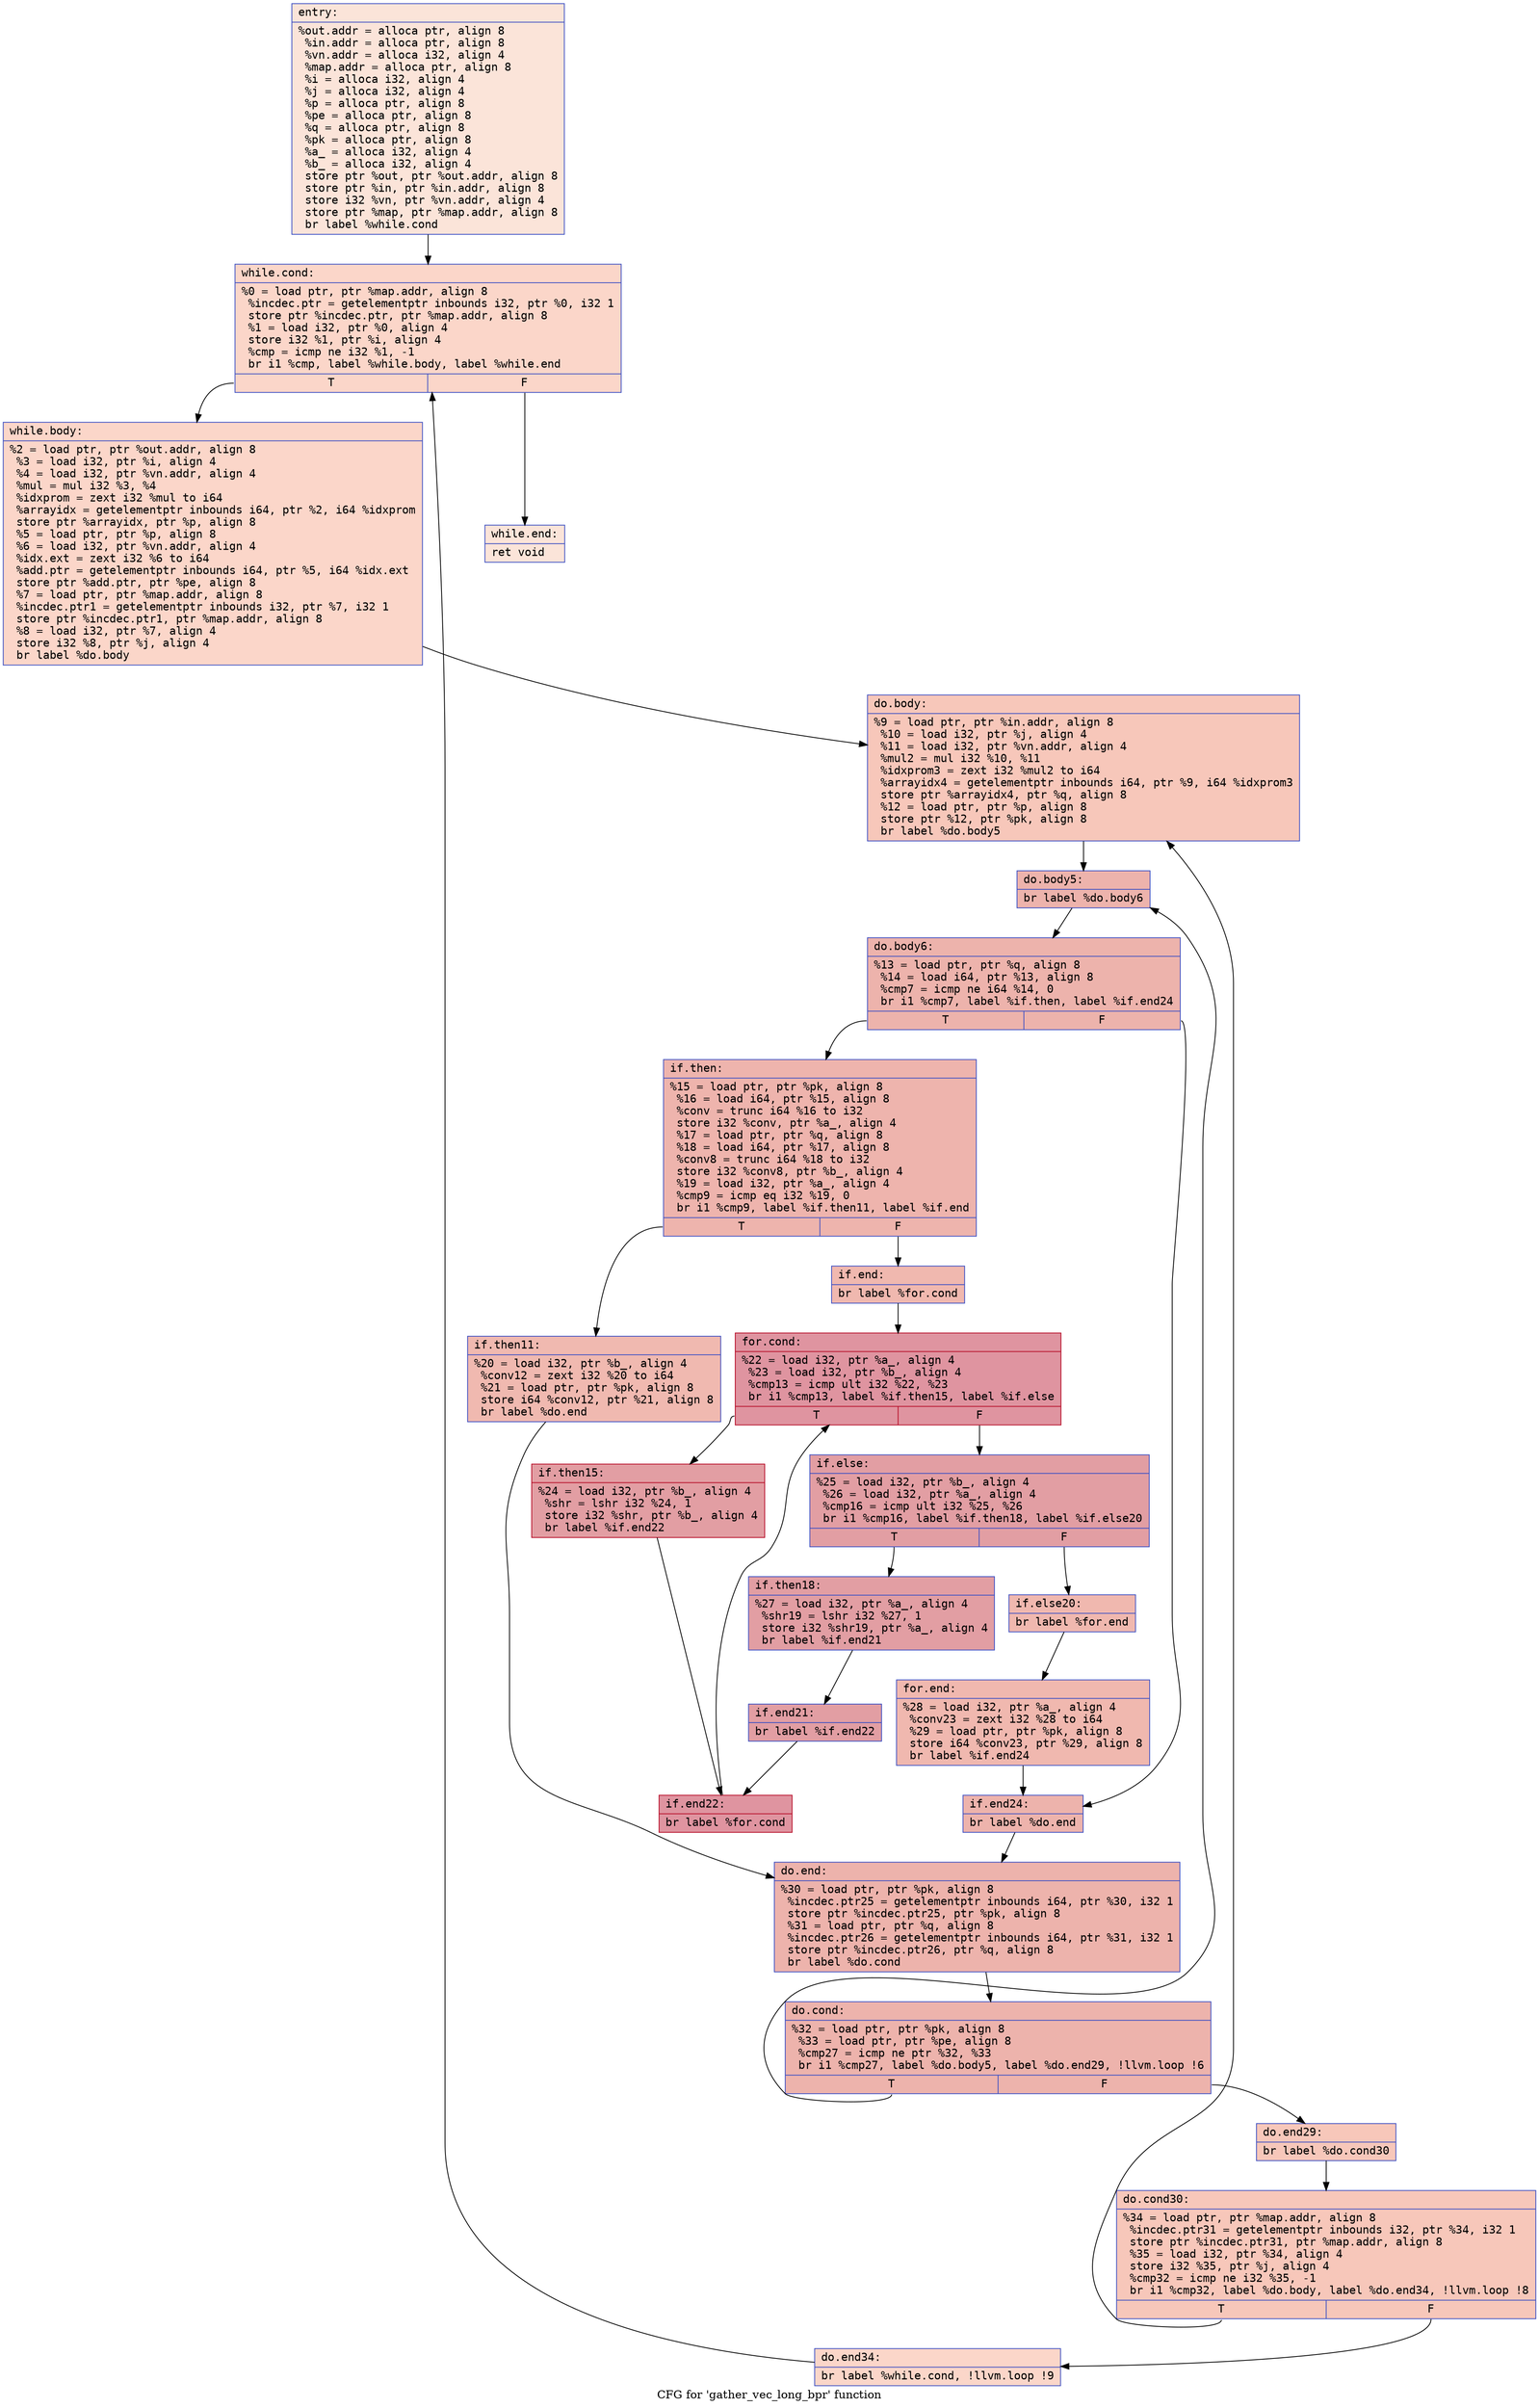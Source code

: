 digraph "CFG for 'gather_vec_long_bpr' function" {
	label="CFG for 'gather_vec_long_bpr' function";

	Node0x55e011d65f70 [shape=record,color="#3d50c3ff", style=filled, fillcolor="#f5c1a970" fontname="Courier",label="{entry:\l|  %out.addr = alloca ptr, align 8\l  %in.addr = alloca ptr, align 8\l  %vn.addr = alloca i32, align 4\l  %map.addr = alloca ptr, align 8\l  %i = alloca i32, align 4\l  %j = alloca i32, align 4\l  %p = alloca ptr, align 8\l  %pe = alloca ptr, align 8\l  %q = alloca ptr, align 8\l  %pk = alloca ptr, align 8\l  %a_ = alloca i32, align 4\l  %b_ = alloca i32, align 4\l  store ptr %out, ptr %out.addr, align 8\l  store ptr %in, ptr %in.addr, align 8\l  store i32 %vn, ptr %vn.addr, align 4\l  store ptr %map, ptr %map.addr, align 8\l  br label %while.cond\l}"];
	Node0x55e011d65f70 -> Node0x55e011d669c0[tooltip="entry -> while.cond\nProbability 100.00%" ];
	Node0x55e011d669c0 [shape=record,color="#3d50c3ff", style=filled, fillcolor="#f6a38570" fontname="Courier",label="{while.cond:\l|  %0 = load ptr, ptr %map.addr, align 8\l  %incdec.ptr = getelementptr inbounds i32, ptr %0, i32 1\l  store ptr %incdec.ptr, ptr %map.addr, align 8\l  %1 = load i32, ptr %0, align 4\l  store i32 %1, ptr %i, align 4\l  %cmp = icmp ne i32 %1, -1\l  br i1 %cmp, label %while.body, label %while.end\l|{<s0>T|<s1>F}}"];
	Node0x55e011d669c0:s0 -> Node0x55e011d66e70[tooltip="while.cond -> while.body\nProbability 96.88%" ];
	Node0x55e011d669c0:s1 -> Node0x55e011d66ef0[tooltip="while.cond -> while.end\nProbability 3.12%" ];
	Node0x55e011d66e70 [shape=record,color="#3d50c3ff", style=filled, fillcolor="#f6a38570" fontname="Courier",label="{while.body:\l|  %2 = load ptr, ptr %out.addr, align 8\l  %3 = load i32, ptr %i, align 4\l  %4 = load i32, ptr %vn.addr, align 4\l  %mul = mul i32 %3, %4\l  %idxprom = zext i32 %mul to i64\l  %arrayidx = getelementptr inbounds i64, ptr %2, i64 %idxprom\l  store ptr %arrayidx, ptr %p, align 8\l  %5 = load ptr, ptr %p, align 8\l  %6 = load i32, ptr %vn.addr, align 4\l  %idx.ext = zext i32 %6 to i64\l  %add.ptr = getelementptr inbounds i64, ptr %5, i64 %idx.ext\l  store ptr %add.ptr, ptr %pe, align 8\l  %7 = load ptr, ptr %map.addr, align 8\l  %incdec.ptr1 = getelementptr inbounds i32, ptr %7, i32 1\l  store ptr %incdec.ptr1, ptr %map.addr, align 8\l  %8 = load i32, ptr %7, align 4\l  store i32 %8, ptr %j, align 4\l  br label %do.body\l}"];
	Node0x55e011d66e70 -> Node0x55e011d67bd0[tooltip="while.body -> do.body\nProbability 100.00%" ];
	Node0x55e011d67bd0 [shape=record,color="#3d50c3ff", style=filled, fillcolor="#ec7f6370" fontname="Courier",label="{do.body:\l|  %9 = load ptr, ptr %in.addr, align 8\l  %10 = load i32, ptr %j, align 4\l  %11 = load i32, ptr %vn.addr, align 4\l  %mul2 = mul i32 %10, %11\l  %idxprom3 = zext i32 %mul2 to i64\l  %arrayidx4 = getelementptr inbounds i64, ptr %9, i64 %idxprom3\l  store ptr %arrayidx4, ptr %q, align 8\l  %12 = load ptr, ptr %p, align 8\l  store ptr %12, ptr %pk, align 8\l  br label %do.body5\l}"];
	Node0x55e011d67bd0 -> Node0x55e011d68210[tooltip="do.body -> do.body5\nProbability 100.00%" ];
	Node0x55e011d68210 [shape=record,color="#3d50c3ff", style=filled, fillcolor="#d6524470" fontname="Courier",label="{do.body5:\l|  br label %do.body6\l}"];
	Node0x55e011d68210 -> Node0x55e011d68300[tooltip="do.body5 -> do.body6\nProbability 100.00%" ];
	Node0x55e011d68300 [shape=record,color="#3d50c3ff", style=filled, fillcolor="#d6524470" fontname="Courier",label="{do.body6:\l|  %13 = load ptr, ptr %q, align 8\l  %14 = load i64, ptr %13, align 8\l  %cmp7 = icmp ne i64 %14, 0\l  br i1 %cmp7, label %if.then, label %if.end24\l|{<s0>T|<s1>F}}"];
	Node0x55e011d68300:s0 -> Node0x55e011d685a0[tooltip="do.body6 -> if.then\nProbability 62.50%" ];
	Node0x55e011d68300:s1 -> Node0x55e011d68610[tooltip="do.body6 -> if.end24\nProbability 37.50%" ];
	Node0x55e011d685a0 [shape=record,color="#3d50c3ff", style=filled, fillcolor="#d8564670" fontname="Courier",label="{if.then:\l|  %15 = load ptr, ptr %pk, align 8\l  %16 = load i64, ptr %15, align 8\l  %conv = trunc i64 %16 to i32\l  store i32 %conv, ptr %a_, align 4\l  %17 = load ptr, ptr %q, align 8\l  %18 = load i64, ptr %17, align 8\l  %conv8 = trunc i64 %18 to i32\l  store i32 %conv8, ptr %b_, align 4\l  %19 = load i32, ptr %a_, align 4\l  %cmp9 = icmp eq i32 %19, 0\l  br i1 %cmp9, label %if.then11, label %if.end\l|{<s0>T|<s1>F}}"];
	Node0x55e011d685a0:s0 -> Node0x55e011d68cd0[tooltip="if.then -> if.then11\nProbability 37.50%" ];
	Node0x55e011d685a0:s1 -> Node0x55e011d68d50[tooltip="if.then -> if.end\nProbability 62.50%" ];
	Node0x55e011d68cd0 [shape=record,color="#3d50c3ff", style=filled, fillcolor="#de614d70" fontname="Courier",label="{if.then11:\l|  %20 = load i32, ptr %b_, align 4\l  %conv12 = zext i32 %20 to i64\l  %21 = load ptr, ptr %pk, align 8\l  store i64 %conv12, ptr %21, align 8\l  br label %do.end\l}"];
	Node0x55e011d68cd0 -> Node0x55e011d690a0[tooltip="if.then11 -> do.end\nProbability 100.00%" ];
	Node0x55e011d68d50 [shape=record,color="#3d50c3ff", style=filled, fillcolor="#dc5d4a70" fontname="Courier",label="{if.end:\l|  br label %for.cond\l}"];
	Node0x55e011d68d50 -> Node0x55e011d69180[tooltip="if.end -> for.cond\nProbability 100.00%" ];
	Node0x55e011d69180 [shape=record,color="#b70d28ff", style=filled, fillcolor="#b70d2870" fontname="Courier",label="{for.cond:\l|  %22 = load i32, ptr %a_, align 4\l  %23 = load i32, ptr %b_, align 4\l  %cmp13 = icmp ult i32 %22, %23\l  br i1 %cmp13, label %if.then15, label %if.else\l|{<s0>T|<s1>F}}"];
	Node0x55e011d69180:s0 -> Node0x55e011d69420[tooltip="for.cond -> if.then15\nProbability 50.00%" ];
	Node0x55e011d69180:s1 -> Node0x55e011d694a0[tooltip="for.cond -> if.else\nProbability 50.00%" ];
	Node0x55e011d69420 [shape=record,color="#b70d28ff", style=filled, fillcolor="#be242e70" fontname="Courier",label="{if.then15:\l|  %24 = load i32, ptr %b_, align 4\l  %shr = lshr i32 %24, 1\l  store i32 %shr, ptr %b_, align 4\l  br label %if.end22\l}"];
	Node0x55e011d69420 -> Node0x55e011d67450[tooltip="if.then15 -> if.end22\nProbability 100.00%" ];
	Node0x55e011d694a0 [shape=record,color="#3d50c3ff", style=filled, fillcolor="#be242e70" fontname="Courier",label="{if.else:\l|  %25 = load i32, ptr %b_, align 4\l  %26 = load i32, ptr %a_, align 4\l  %cmp16 = icmp ult i32 %25, %26\l  br i1 %cmp16, label %if.then18, label %if.else20\l|{<s0>T|<s1>F}}"];
	Node0x55e011d694a0:s0 -> Node0x55e011d69d10[tooltip="if.else -> if.then18\nProbability 96.88%" ];
	Node0x55e011d694a0:s1 -> Node0x55e011d69d60[tooltip="if.else -> if.else20\nProbability 3.12%" ];
	Node0x55e011d69d10 [shape=record,color="#3d50c3ff", style=filled, fillcolor="#be242e70" fontname="Courier",label="{if.then18:\l|  %27 = load i32, ptr %a_, align 4\l  %shr19 = lshr i32 %27, 1\l  store i32 %shr19, ptr %a_, align 4\l  br label %if.end21\l}"];
	Node0x55e011d69d10 -> Node0x55e011d6a060[tooltip="if.then18 -> if.end21\nProbability 100.00%" ];
	Node0x55e011d69d60 [shape=record,color="#3d50c3ff", style=filled, fillcolor="#dc5d4a70" fontname="Courier",label="{if.else20:\l|  br label %for.end\l}"];
	Node0x55e011d69d60 -> Node0x55e011d6a150[tooltip="if.else20 -> for.end\nProbability 100.00%" ];
	Node0x55e011d6a060 [shape=record,color="#3d50c3ff", style=filled, fillcolor="#be242e70" fontname="Courier",label="{if.end21:\l|  br label %if.end22\l}"];
	Node0x55e011d6a060 -> Node0x55e011d67450[tooltip="if.end21 -> if.end22\nProbability 100.00%" ];
	Node0x55e011d67450 [shape=record,color="#b70d28ff", style=filled, fillcolor="#b70d2870" fontname="Courier",label="{if.end22:\l|  br label %for.cond\l}"];
	Node0x55e011d67450 -> Node0x55e011d69180[tooltip="if.end22 -> for.cond\nProbability 100.00%" ];
	Node0x55e011d6a150 [shape=record,color="#3d50c3ff", style=filled, fillcolor="#dc5d4a70" fontname="Courier",label="{for.end:\l|  %28 = load i32, ptr %a_, align 4\l  %conv23 = zext i32 %28 to i64\l  %29 = load ptr, ptr %pk, align 8\l  store i64 %conv23, ptr %29, align 8\l  br label %if.end24\l}"];
	Node0x55e011d6a150 -> Node0x55e011d68610[tooltip="for.end -> if.end24\nProbability 100.00%" ];
	Node0x55e011d68610 [shape=record,color="#3d50c3ff", style=filled, fillcolor="#d6524470" fontname="Courier",label="{if.end24:\l|  br label %do.end\l}"];
	Node0x55e011d68610 -> Node0x55e011d690a0[tooltip="if.end24 -> do.end\nProbability 100.00%" ];
	Node0x55e011d690a0 [shape=record,color="#3d50c3ff", style=filled, fillcolor="#d6524470" fontname="Courier",label="{do.end:\l|  %30 = load ptr, ptr %pk, align 8\l  %incdec.ptr25 = getelementptr inbounds i64, ptr %30, i32 1\l  store ptr %incdec.ptr25, ptr %pk, align 8\l  %31 = load ptr, ptr %q, align 8\l  %incdec.ptr26 = getelementptr inbounds i64, ptr %31, i32 1\l  store ptr %incdec.ptr26, ptr %q, align 8\l  br label %do.cond\l}"];
	Node0x55e011d690a0 -> Node0x55e011d6aa00[tooltip="do.end -> do.cond\nProbability 100.00%" ];
	Node0x55e011d6aa00 [shape=record,color="#3d50c3ff", style=filled, fillcolor="#d6524470" fontname="Courier",label="{do.cond:\l|  %32 = load ptr, ptr %pk, align 8\l  %33 = load ptr, ptr %pe, align 8\l  %cmp27 = icmp ne ptr %32, %33\l  br i1 %cmp27, label %do.body5, label %do.end29, !llvm.loop !6\l|{<s0>T|<s1>F}}"];
	Node0x55e011d6aa00:s0 -> Node0x55e011d68210[tooltip="do.cond -> do.body5\nProbability 96.88%" ];
	Node0x55e011d6aa00:s1 -> Node0x55e011d6ac90[tooltip="do.cond -> do.end29\nProbability 3.12%" ];
	Node0x55e011d6ac90 [shape=record,color="#3d50c3ff", style=filled, fillcolor="#ec7f6370" fontname="Courier",label="{do.end29:\l|  br label %do.cond30\l}"];
	Node0x55e011d6ac90 -> Node0x55e011d6af10[tooltip="do.end29 -> do.cond30\nProbability 100.00%" ];
	Node0x55e011d6af10 [shape=record,color="#3d50c3ff", style=filled, fillcolor="#ec7f6370" fontname="Courier",label="{do.cond30:\l|  %34 = load ptr, ptr %map.addr, align 8\l  %incdec.ptr31 = getelementptr inbounds i32, ptr %34, i32 1\l  store ptr %incdec.ptr31, ptr %map.addr, align 8\l  %35 = load i32, ptr %34, align 4\l  store i32 %35, ptr %j, align 4\l  %cmp32 = icmp ne i32 %35, -1\l  br i1 %cmp32, label %do.body, label %do.end34, !llvm.loop !8\l|{<s0>T|<s1>F}}"];
	Node0x55e011d6af10:s0 -> Node0x55e011d67bd0[tooltip="do.cond30 -> do.body\nProbability 96.88%" ];
	Node0x55e011d6af10:s1 -> Node0x55e011d6b3c0[tooltip="do.cond30 -> do.end34\nProbability 3.12%" ];
	Node0x55e011d6b3c0 [shape=record,color="#3d50c3ff", style=filled, fillcolor="#f6a38570" fontname="Courier",label="{do.end34:\l|  br label %while.cond, !llvm.loop !9\l}"];
	Node0x55e011d6b3c0 -> Node0x55e011d669c0[tooltip="do.end34 -> while.cond\nProbability 100.00%" ];
	Node0x55e011d66ef0 [shape=record,color="#3d50c3ff", style=filled, fillcolor="#f5c1a970" fontname="Courier",label="{while.end:\l|  ret void\l}"];
}
